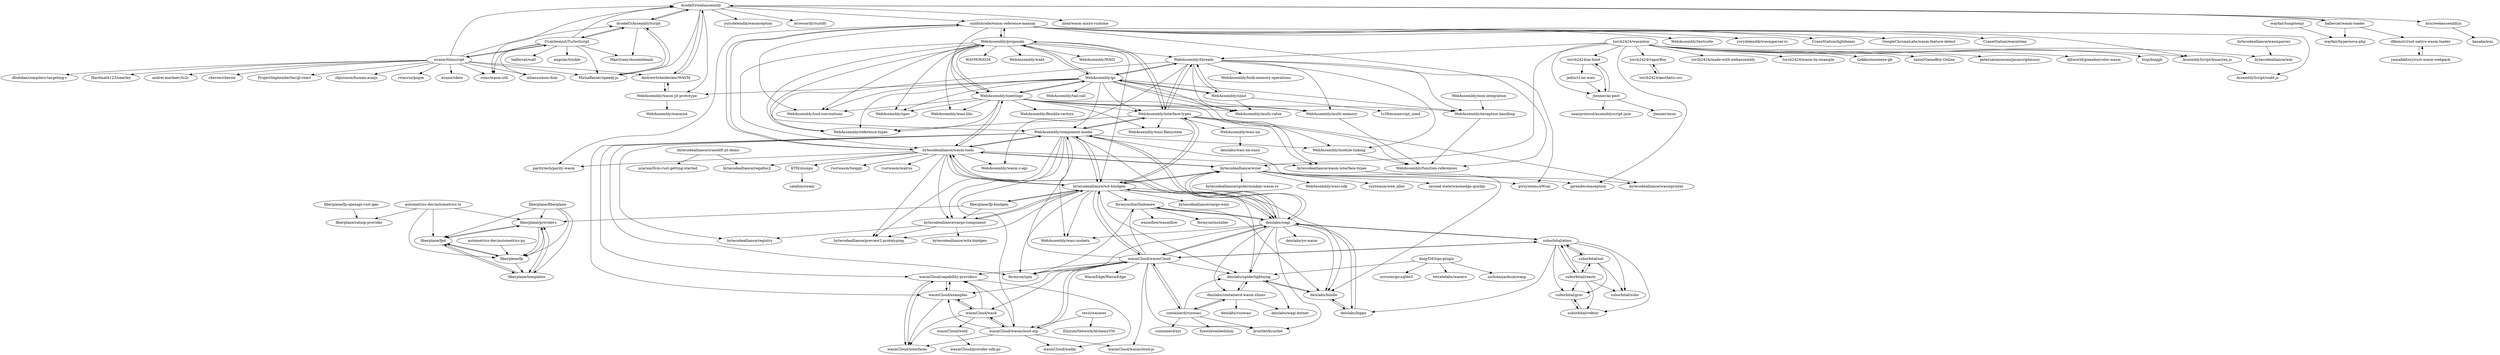 digraph G {
"dcodeIO/webassembly" -> "dcodeIO/AssemblyScript"
"dcodeIO/webassembly" -> "ballercat/wasm-loader"
"dcodeIO/webassembly" -> "MichaReiser/speedy.js"
"dcodeIO/webassembly" -> "AndrewScheidecker/WAVM"
"dcodeIO/webassembly" -> "rsms/wasm-util"
"dcodeIO/webassembly" -> "xtuc/webassemblyjs"
"dcodeIO/webassembly" -> "WebAssembly/wasm-jit-prototype"
"dcodeIO/webassembly" -> "sunfishcode/wasm-reference-manual"
"dcodeIO/webassembly" -> "yurydelendik/wasmception"
"dcodeIO/webassembly" -> "browserify/rustify"
"dcodeIO/webassembly" -> "intel/wasm-micro-runtime" ["e"=1]
"torch2424/wasmboy" -> "torch2424/vaporBoy"
"torch2424/wasmboy" -> "torch2424/wasm-by-example"
"torch2424/wasmboy" -> "torch2424/as-bind"
"torch2424/wasmboy" -> "taisel/GameBoy-Online" ["e"=1]
"torch2424/wasmboy" -> "jprendes/emception"
"torch2424/wasmboy" -> "WebAssembly/threads"
"torch2424/wasmboy" -> "petersalomonsen/javascriptmusic" ["e"=1]
"torch2424/wasmboy" -> "djhworld/gomeboycolor-wasm"
"torch2424/wasmboy" -> "binji/binjgb" ["e"=1]
"torch2424/wasmboy" -> "bytecodealliance/wizer"
"torch2424/wasmboy" -> "torch2424/made-with-webassembly"
"torch2424/wasmboy" -> "jtenner/as-pect"
"torch2424/wasmboy" -> "bytecodealliance/wat"
"torch2424/wasmboy" -> "AssemblyScript/binaryen.js"
"torch2424/wasmboy" -> "Gekkio/mooneye-gb" ["e"=1]
"WebAssembly/module-linking" -> "WebAssembly/function-references"
"WebAssembly/proposals" -> "WebAssembly/meetings"
"WebAssembly/proposals" -> "WebAssembly/gc"
"WebAssembly/proposals" -> "WebAssembly/interface-types"
"WebAssembly/proposals" -> "WebAssembly/spec" ["e"=1]
"WebAssembly/proposals" -> "WebAssembly/reference-types"
"WebAssembly/proposals" -> "WebAssembly/WASI" ["e"=1]
"WebAssembly/proposals" -> "WebAssembly/component-model"
"WebAssembly/proposals" -> "sunfishcode/wasm-reference-manual"
"WebAssembly/proposals" -> "WebAssembly/threads"
"WebAssembly/proposals" -> "bytecodealliance/wasm-tools"
"WebAssembly/proposals" -> "WebAssembly/wasi-libc" ["e"=1]
"WebAssembly/proposals" -> "bytecodealliance/wit-bindgen"
"WebAssembly/proposals" -> "WebAssembly/tool-conventions"
"WebAssembly/proposals" -> "WAVM/WAVM" ["e"=1]
"WebAssembly/proposals" -> "WebAssembly/wabt" ["e"=1]
"WebAssembly/simd" -> "WebAssembly/threads"
"WebAssembly/simd" -> "tc39/ecmascript_simd"
"WebAssembly/simd" -> "WebAssembly/multi-value"
"WebAssembly/simd" -> "WebAssembly/gc"
"WebAssembly/threads" -> "WebAssembly/exception-handling"
"WebAssembly/threads" -> "WebAssembly/simd"
"WebAssembly/threads" -> "WebAssembly/reference-types"
"WebAssembly/threads" -> "WebAssembly/module-linking"
"WebAssembly/threads" -> "WebAssembly/gc"
"WebAssembly/threads" -> "WebAssembly/bulk-memory-operations"
"WebAssembly/threads" -> "WebAssembly/function-references"
"WebAssembly/threads" -> "WebAssembly/interface-types"
"WebAssembly/threads" -> "WebAssembly/wasm-c-api" ["e"=1]
"WebAssembly/threads" -> "WebAssembly/multi-value"
"WebAssembly/threads" -> "WebAssembly/multi-memory"
"WebAssembly/gc" -> "WebAssembly/reference-types"
"WebAssembly/gc" -> "WebAssembly/proposals"
"WebAssembly/gc" -> "WebAssembly/threads"
"WebAssembly/gc" -> "WebAssembly/exception-handling"
"WebAssembly/gc" -> "WebAssembly/interface-types"
"WebAssembly/gc" -> "WebAssembly/meetings"
"WebAssembly/gc" -> "WebAssembly/component-model"
"WebAssembly/gc" -> "WebAssembly/tool-conventions"
"WebAssembly/gc" -> "WebAssembly/simd"
"WebAssembly/gc" -> "WebAssembly/wasm-jit-prototype"
"WebAssembly/gc" -> "WebAssembly/multi-memory"
"WebAssembly/gc" -> "WebAssembly/tail-call"
"WebAssembly/gc" -> "WebAssembly/spec" ["e"=1]
"WebAssembly/gc" -> "WebAssembly/multi-value"
"WebAssembly/gc" -> "WebAssembly/function-references"
"WebAssembly/meetings" -> "WebAssembly/tool-conventions"
"WebAssembly/meetings" -> "WebAssembly/proposals"
"WebAssembly/meetings" -> "WebAssembly/exception-handling"
"WebAssembly/meetings" -> "WebAssembly/reference-types"
"WebAssembly/meetings" -> "WebAssembly/multi-memory"
"WebAssembly/meetings" -> "WebAssembly/wasi-filesystem"
"WebAssembly/meetings" -> "WebAssembly/spec" ["e"=1]
"WebAssembly/meetings" -> "WebAssembly/flexible-vectors"
"WebAssembly/meetings" -> "WebAssembly/interface-types"
"WebAssembly/meetings" -> "WebAssembly/wasi-libc" ["e"=1]
"WebAssembly/meetings" -> "WebAssembly/gc"
"WebAssembly/meetings" -> "bytecodealliance/wasm-tools"
"WebAssembly/meetings" -> "bytecodealliance/wasm-interface-types"
"WebAssembly/meetings" -> "WebAssembly/multi-value"
"bytecodealliance/wasm-tools" -> "bytecodealliance/wit-bindgen"
"bytecodealliance/wasm-tools" -> "bytecodealliance/wizer"
"bytecodealliance/wasm-tools" -> "bytecodealliance/cargo-component"
"bytecodealliance/wasm-tools" -> "deislabs/wagi"
"bytecodealliance/wasm-tools" -> "sunfishcode/wasm-reference-manual"
"bytecodealliance/wasm-tools" -> "WebAssembly/component-model"
"bytecodealliance/wasm-tools" -> "bytecodealliance/regalloc2"
"bytecodealliance/wasm-tools" -> "rustwasm/walrus" ["e"=1]
"bytecodealliance/wasm-tools" -> "bytecodealliance/wasm-interface-types"
"bytecodealliance/wasm-tools" -> "bytecodealliance/preview2-prototyping"
"bytecodealliance/wasm-tools" -> "WebAssembly/meetings"
"bytecodealliance/wasm-tools" -> "WebAssembly/wasm-c-api" ["e"=1]
"bytecodealliance/wasm-tools" -> "KTH/slumps"
"bytecodealliance/wasm-tools" -> "rustwasm/twiggy" ["e"=1]
"bytecodealliance/wasm-tools" -> "paritytech/parity-wasm" ["e"=1]
"torch2424/as-bind" -> "jtenner/as-pect"
"torch2424/as-bind" -> "jedisct1/as-wasi"
"bytecodealliance/wit-bindgen" -> "WebAssembly/component-model"
"bytecodealliance/wit-bindgen" -> "bytecodealliance/wasm-tools"
"bytecodealliance/wit-bindgen" -> "bytecodealliance/cargo-component"
"bytecodealliance/wit-bindgen" -> "fiberplane/fp-bindgen"
"bytecodealliance/wit-bindgen" -> "bytecodealliance/preview2-prototyping"
"bytecodealliance/wit-bindgen" -> "deislabs/bindle"
"bytecodealliance/wit-bindgen" -> "deislabs/spiderlightning"
"bytecodealliance/wit-bindgen" -> "deislabs/wagi"
"bytecodealliance/wit-bindgen" -> "WebAssembly/interface-types"
"bytecodealliance/wit-bindgen" -> "wasmCloud/wasmCloud"
"bytecodealliance/wit-bindgen" -> "fermyon/bartholomew"
"bytecodealliance/wit-bindgen" -> "bytecodealliance/cargo-wasi" ["e"=1]
"bytecodealliance/wit-bindgen" -> "fermyon/spin" ["e"=1]
"bytecodealliance/wit-bindgen" -> "bytecodealliance/wizer"
"bytecodealliance/wit-bindgen" -> "WebAssembly/wasi-sockets"
"bytecodealliance/wizer" -> "WebAssembly/wasi-sdk" ["e"=1]
"bytecodealliance/wizer" -> "bytecodealliance/wasm-tools"
"bytecodealliance/wizer" -> "rustwasm/wee_alloc" ["e"=1]
"bytecodealliance/wizer" -> "gwsystems/aWsm" ["e"=1]
"bytecodealliance/wizer" -> "bytecodealliance/wit-bindgen"
"bytecodealliance/wizer" -> "deislabs/wagi"
"bytecodealliance/wizer" -> "jprendes/emception"
"bytecodealliance/wizer" -> "second-state/wasmedge-quickjs" ["e"=1]
"bytecodealliance/wizer" -> "bytecodealliance/spidermonkey-wasm-rs"
"containerd/runwasi" -> "deislabs/containerd-wasm-shims"
"containerd/runwasi" -> "deislabs/spiderlightning"
"containerd/runwasi" -> "krustlet/krustlet" ["e"=1]
"containerd/runwasi" -> "wasmCloud/wasmCloud"
"containerd/runwasi" -> "fuweid/embedshim" ["e"=1]
"containerd/runwasi" -> "containerd/nri" ["e"=1]
"WebAssembly/exception-handling" -> "WebAssembly/function-references"
"MichaReiser/speedy.js" -> "dcodeIO/AssemblyScript"
"torch2424/vaporBoy" -> "torch2424/aesthetic-css"
"deislabs/wagi" -> "deislabs/hippo"
"deislabs/wagi" -> "fermyon/spin" ["e"=1]
"deislabs/wagi" -> "fermyon/bartholomew"
"deislabs/wagi" -> "deislabs/bindle"
"deislabs/wagi" -> "krustlet/krustlet" ["e"=1]
"deislabs/wagi" -> "deislabs/spiderlightning"
"deislabs/wagi" -> "bytecodealliance/wit-bindgen"
"deislabs/wagi" -> "wasmCloud/wasmCloud"
"deislabs/wagi" -> "WebAssembly/component-model"
"deislabs/wagi" -> "bytecodealliance/wasm-tools"
"deislabs/wagi" -> "bytecodealliance/wizer"
"deislabs/wagi" -> "deislabs/containerd-wasm-shims"
"deislabs/wagi" -> "WebAssembly/wasi-sockets"
"deislabs/wagi" -> "suborbital/atmo"
"deislabs/wagi" -> "deislabs/yo-wasm"
"fiberplane/fp-bindgen" -> "bytecodealliance/wit-bindgen"
"fiberplane/fp-bindgen" -> "bytecodealliance/cargo-component"
"fiberplane/fp-bindgen" -> "fiberplane/providers"
"bytecodealliance/cranelift-jit-demo" -> "ucarion/llvm-rust-getting-started"
"bytecodealliance/cranelift-jit-demo" -> "bytecodealliance/regalloc2"
"AndrewScheidecker/WAVM" -> "WebAssembly/wasm-jit-prototype"
"AndrewScheidecker/WAVM" -> "dcodeIO/webassembly"
"sunfishcode/wasm-reference-manual" -> "WebAssembly/testsuite"
"sunfishcode/wasm-reference-manual" -> "bytecodealliance/wasm-tools"
"sunfishcode/wasm-reference-manual" -> "AssemblyScript/wabt.js"
"sunfishcode/wasm-reference-manual" -> "paritytech/parity-wasm" ["e"=1]
"sunfishcode/wasm-reference-manual" -> "WebAssembly/meetings"
"sunfishcode/wasm-reference-manual" -> "AssemblyScript/binaryen.js"
"sunfishcode/wasm-reference-manual" -> "yurydelendik/wasmparser.rs"
"sunfishcode/wasm-reference-manual" -> "CraneStation/lightbeam" ["e"=1]
"sunfishcode/wasm-reference-manual" -> "WebAssembly/tool-conventions"
"sunfishcode/wasm-reference-manual" -> "GoogleChromeLabs/wasm-feature-detect"
"sunfishcode/wasm-reference-manual" -> "gwsystems/aWsm" ["e"=1]
"sunfishcode/wasm-reference-manual" -> "CraneStation/wasmtime" ["e"=1]
"sunfishcode/wasm-reference-manual" -> "WebAssembly/proposals"
"WebAssembly/interface-types" -> "WebAssembly/reference-types"
"WebAssembly/interface-types" -> "WebAssembly/module-linking"
"WebAssembly/interface-types" -> "WebAssembly/component-model"
"WebAssembly/interface-types" -> "bytecodealliance/wit-bindgen"
"WebAssembly/interface-types" -> "WebAssembly/threads"
"WebAssembly/interface-types" -> "WebAssembly/proposals"
"WebAssembly/interface-types" -> "bytecodealliance/wasm-interface-types"
"WebAssembly/interface-types" -> "WebAssembly/wasi-filesystem"
"WebAssembly/interface-types" -> "WebAssembly/wasi-nn"
"WebAssembly/interface-types" -> "bytecodealliance/wasmprinter"
"knqyf263/go-plugin" -> "deislabs/spiderlightning"
"knqyf263/go-plugin" -> "ncruces/go-sqlite3"
"knqyf263/go-plugin" -> "tetratelabs/wazero" ["e"=1]
"knqyf263/go-plugin" -> "nicholasjackson/wasp"
"01alchemist/TurboScript" -> "dcodeIO/AssemblyScript"
"01alchemist/TurboScript" -> "evanw/thinscript"
"01alchemist/TurboScript" -> "MichaReiser/speedy.js"
"01alchemist/TurboScript" -> "ballercat/walt" ["e"=1]
"01alchemist/TurboScript" -> "MaxGraey/Assembleash"
"01alchemist/TurboScript" -> "angular/tsickle" ["e"=1]
"01alchemist/TurboScript" -> "dcodeIO/webassembly"
"01alchemist/TurboScript" -> "rsms/wasm-util"
"01alchemist/TurboScript" -> "mbasso/asm-dom" ["e"=1]
"torch2424/aesthetic-css" -> "torch2424/vaporBoy"
"dcodeIO/AssemblyScript" -> "dcodeIO/webassembly"
"dcodeIO/AssemblyScript" -> "MichaReiser/speedy.js"
"dcodeIO/AssemblyScript" -> "MaxGraey/Assembleash"
"dcodeIO/AssemblyScript" -> "01alchemist/TurboScript"
"wasmCloud/wasmCloud" -> "wasmCloud/wasmcloud-otp"
"wasmCloud/wasmCloud" -> "wasmCloud/wash"
"wasmCloud/wasmCloud" -> "krustlet/krustlet" ["e"=1]
"wasmCloud/wasmCloud" -> "wasmCloud/examples"
"wasmCloud/wasmCloud" -> "wasmCloud/capability-providers"
"wasmCloud/wasmCloud" -> "suborbital/atmo"
"wasmCloud/wasmCloud" -> "containerd/runwasi"
"wasmCloud/wasmCloud" -> "bytecodealliance/wit-bindgen"
"wasmCloud/wasmCloud" -> "deislabs/wagi"
"wasmCloud/wasmCloud" -> "WasmEdge/WasmEdge" ["e"=1]
"wasmCloud/wasmCloud" -> "fermyon/spin" ["e"=1]
"wasmCloud/wasmCloud" -> "WebAssembly/component-model"
"wasmCloud/wasmCloud" -> "wasmCloud/wasmcloud-js"
"wasmCloud/wasmCloud" -> "fermyon/bartholomew"
"wasmCloud/wasmCloud" -> "deislabs/spiderlightning"
"WebAssembly/wasi-nn" -> "deislabs/wasi-nn-onnx"
"WebAssembly/multi-memory" -> "WebAssembly/function-references"
"evanw/thinscript" -> "01alchemist/TurboScript"
"evanw/thinscript" -> "dcodeIO/AssemblyScript"
"evanw/thinscript" -> "evanw/skew" ["e"=1]
"evanw/thinscript" -> "dbohdan/compilers-targeting-c" ["e"=1]
"evanw/thinscript" -> "Hardmath123/nearley" ["e"=1]
"evanw/thinscript" -> "rsms/wasm-util"
"evanw/thinscript" -> "andrei-markeev/ts2c" ["e"=1]
"evanw/thinscript" -> "AndrewScheidecker/WAVM"
"evanw/thinscript" -> "cherow/cherow" ["e"=1]
"evanw/thinscript" -> "MichaReiser/speedy.js"
"evanw/thinscript" -> "ProjectSeptemberInc/gl-react" ["e"=1]
"evanw/thinscript" -> "dcodeIO/webassembly"
"evanw/thinscript" -> "zbjornson/human-asmjs"
"evanw/thinscript" -> "rstacruz/pnpm" ["e"=1]
"evanw/thinscript" -> "mbasso/asm-dom" ["e"=1]
"ballercat/wasm-loader" -> "dcodeIO/webassembly"
"ballercat/wasm-loader" -> "wayfair/hypernova-php"
"ballercat/wasm-loader" -> "dflemstr/rust-native-wasm-loader"
"wayfair/tungstenjs" -> "wayfair/hypernova-php"
"tessi/wasmex" -> "wasmCloud/wasmcloud-otp"
"tessi/wasmex" -> "ElixiumNetwork/AlchemyVM"
"WebAssembly/component-model" -> "bytecodealliance/wit-bindgen"
"WebAssembly/component-model" -> "bytecodealliance/cargo-component"
"WebAssembly/component-model" -> "bytecodealliance/preview2-prototyping"
"WebAssembly/component-model" -> "WebAssembly/interface-types"
"WebAssembly/component-model" -> "WebAssembly/module-linking"
"WebAssembly/component-model" -> "WebAssembly/wasi-sockets"
"WebAssembly/component-model" -> "deislabs/spiderlightning"
"WebAssembly/component-model" -> "deislabs/bindle"
"WebAssembly/component-model" -> "bytecodealliance/registry"
"WebAssembly/component-model" -> "deislabs/wagi"
"WebAssembly/component-model" -> "wasmCloud/capability-providers"
"WebAssembly/component-model" -> "wasmCloud/examples"
"WebAssembly/component-model" -> "bytecodealliance/wasm-tools"
"WebAssembly/component-model" -> "fermyon/spin" ["e"=1]
"WebAssembly/component-model" -> "wasmCloud/wasmcloud-otp"
"KTH/slumps" -> "satabin/swam"
"suborbital/reactr" -> "suborbital/vektor"
"suborbital/reactr" -> "suborbital/subo"
"suborbital/reactr" -> "suborbital/grav"
"suborbital/reactr" -> "suborbital/atmo"
"suborbital/reactr" -> "suborbital/sat"
"deislabs/spiderlightning" -> "deislabs/containerd-wasm-shims"
"deislabs/spiderlightning" -> "deislabs/wagi-dotnet"
"deislabs/spiderlightning" -> "deislabs/bindle"
"bytecodealliance/cargo-component" -> "bytecodealliance/preview2-prototyping"
"bytecodealliance/cargo-component" -> "bytecodealliance/registry"
"bytecodealliance/cargo-component" -> "bytecodealliance/wit-bindgen"
"bytecodealliance/cargo-component" -> "bytecodealliance/witx-bindgen"
"fermyon/bartholomew" -> "fermyon/installer"
"fermyon/bartholomew" -> "deislabs/bindle"
"fermyon/bartholomew" -> "fermyon/spin" ["e"=1]
"fermyon/bartholomew" -> "deislabs/wagi"
"fermyon/bartholomew" -> "wasmflow/wasmflow"
"suborbital/sat" -> "suborbital/atmo"
"suborbital/sat" -> "suborbital/grav"
"suborbital/sat" -> "suborbital/subo"
"suborbital/sat" -> "suborbital/reactr"
"suborbital/atmo" -> "suborbital/sat"
"suborbital/atmo" -> "suborbital/reactr"
"suborbital/atmo" -> "suborbital/subo"
"suborbital/atmo" -> "suborbital/vektor"
"suborbital/atmo" -> "suborbital/grav"
"suborbital/atmo" -> "wasmCloud/wasmCloud"
"suborbital/atmo" -> "deislabs/hippo"
"suborbital/atmo" -> "deislabs/wagi"
"deislabs/bindle" -> "deislabs/spiderlightning"
"deislabs/bindle" -> "deislabs/hippo"
"WebAssembly/wasm-jit-prototype" -> "WebAssembly/wasmint"
"WebAssembly/wasm-jit-prototype" -> "AndrewScheidecker/WAVM"
"AssemblyScript/binaryen.js" -> "AssemblyScript/wabt.js"
"suborbital/vektor" -> "suborbital/grav"
"xtuc/webassemblyjs" -> "kanaka/wac" ["e"=1]
"deislabs/hippo" -> "deislabs/wagi"
"deislabs/hippo" -> "deislabs/bindle"
"fiberplane/fiberplane" -> "fiberplane/fpd"
"fiberplane/fiberplane" -> "fiberplane/fp"
"fiberplane/fiberplane" -> "fiberplane/providers"
"fiberplane/fiberplane" -> "fiberplane/templates"
"autometrics-dev/autometrics-ts" -> "fiberplane/fpd"
"autometrics-dev/autometrics-ts" -> "fiberplane/fp"
"autometrics-dev/autometrics-ts" -> "fiberplane/providers"
"autometrics-dev/autometrics-ts" -> "fiberplane/catnip-provider"
"jtenner/as-pect" -> "jtenner/ason"
"jtenner/as-pect" -> "nearprotocol/assemblyscript-json"
"jtenner/as-pect" -> "torch2424/as-bind"
"WebAssembly/esm-integration" -> "WebAssembly/exception-handling"
"dflemstr/rust-native-wasm-loader" -> "yamafaktory/rust-wasm-webpack"
"yamafaktory/rust-wasm-webpack" -> "dflemstr/rust-native-wasm-loader"
"deislabs/containerd-wasm-shims" -> "deislabs/spiderlightning"
"deislabs/containerd-wasm-shims" -> "deislabs/runwasi"
"deislabs/containerd-wasm-shims" -> "containerd/runwasi"
"deislabs/containerd-wasm-shims" -> "deislabs/wagi-dotnet"
"jedisct1/as-wasi" -> "jtenner/as-pect"
"suborbital/grav" -> "suborbital/vektor"
"wasmCloud/wasmcloud-otp" -> "wasmCloud/wash"
"wasmCloud/wasmcloud-otp" -> "wasmCloud/capability-providers"
"wasmCloud/wasmcloud-otp" -> "wasmCloud/examples"
"wasmCloud/wasmcloud-otp" -> "wasmCloud/interfaces"
"wasmCloud/wasmcloud-otp" -> "wasmCloud/wasmcloud-js"
"wasmCloud/wasmcloud-otp" -> "wasmCloud/wasmCloud"
"wasmCloud/wasmcloud-otp" -> "wasmCloud/wadm"
"wasmCloud/examples" -> "wasmCloud/capability-providers"
"wasmCloud/examples" -> "wasmCloud/wash"
"wasmCloud/examples" -> "wasmCloud/interfaces"
"fiberplane/fp" -> "fiberplane/fpd"
"fiberplane/fp" -> "fiberplane/providers"
"fiberplane/fp" -> "fiberplane/templates"
"fiberplane/fpd" -> "fiberplane/providers"
"fiberplane/fpd" -> "fiberplane/templates"
"fiberplane/fpd" -> "fiberplane/fp"
"fiberplane/providers" -> "fiberplane/fpd"
"fiberplane/providers" -> "fiberplane/templates"
"fiberplane/providers" -> "fiberplane/fp"
"fiberplane/templates" -> "fiberplane/fpd"
"fiberplane/templates" -> "fiberplane/providers"
"bytecodealliance/wasmparser" -> "bytecodealliance/wat"
"wasmCloud/capability-providers" -> "wasmCloud/interfaces"
"wasmCloud/capability-providers" -> "wasmCloud/wadm"
"wasmCloud/capability-providers" -> "wasmCloud/examples"
"wasmCloud/interfaces" -> "wasmCloud/capability-providers"
"wasmCloud/wash" -> "wasmCloud/wasmcloud-otp"
"wasmCloud/wash" -> "wasmCloud/capability-providers"
"wasmCloud/wash" -> "wasmCloud/examples"
"wasmCloud/wash" -> "wasmCloud/interfaces"
"wasmCloud/wash" -> "wasmCloud/weld"
"bytecodealliance/wasm-interface-types" -> "bytecodealliance/wasmprinter"
"autometrics-dev/autometrics-py" -> "fiberplane/fp"
"fiberplane/fp-openapi-rust-gen" -> "fiberplane/catnip-provider"
"wasmCloud/weld" -> "wasmCloud/provider-sdk-go"
"dcodeIO/webassembly" ["l"="-8.771,5.889"]
"dcodeIO/AssemblyScript" ["l"="-8.758,5.851"]
"ballercat/wasm-loader" ["l"="-8.845,5.89"]
"MichaReiser/speedy.js" ["l"="-8.738,5.842"]
"AndrewScheidecker/WAVM" ["l"="-8.767,5.918"]
"rsms/wasm-util" ["l"="-8.795,5.861"]
"xtuc/webassemblyjs" ["l"="-8.71,5.878"]
"WebAssembly/wasm-jit-prototype" ["l"="-8.755,5.963"]
"sunfishcode/wasm-reference-manual" ["l"="-8.655,6.023"]
"yurydelendik/wasmception" ["l"="-8.807,5.91"]
"browserify/rustify" ["l"="-8.837,5.845"]
"intel/wasm-micro-runtime" ["l"="-9.653,4.947"]
"torch2424/wasmboy" ["l"="-8.528,6.028"]
"torch2424/vaporBoy" ["l"="-8.509,5.955"]
"torch2424/wasm-by-example" ["l"="-8.469,6.031"]
"torch2424/as-bind" ["l"="-8.469,5.998"]
"taisel/GameBoy-Online" ["l"="-43.366,15.688"]
"jprendes/emception" ["l"="-8.53,6.072"]
"WebAssembly/threads" ["l"="-8.683,6.115"]
"petersalomonsen/javascriptmusic" ["l"="-18.348,-32.23"]
"djhworld/gomeboycolor-wasm" ["l"="-8.505,6.003"]
"binji/binjgb" ["l"="-43.3,15.693"]
"bytecodealliance/wizer" ["l"="-8.567,6.116"]
"torch2424/made-with-webassembly" ["l"="-8.53,5.984"]
"jtenner/as-pect" ["l"="-8.464,5.978"]
"bytecodealliance/wat" ["l"="-8.484,6.054"]
"AssemblyScript/binaryen.js" ["l"="-8.589,6.004"]
"Gekkio/mooneye-gb" ["l"="-43.294,15.674"]
"WebAssembly/module-linking" ["l"="-8.671,6.144"]
"WebAssembly/function-references" ["l"="-8.707,6.124"]
"WebAssembly/proposals" ["l"="-8.651,6.088"]
"WebAssembly/meetings" ["l"="-8.672,6.078"]
"WebAssembly/gc" ["l"="-8.696,6.087"]
"WebAssembly/interface-types" ["l"="-8.644,6.117"]
"WebAssembly/spec" ["l"="-9.593,4.716"]
"WebAssembly/reference-types" ["l"="-8.668,6.103"]
"WebAssembly/WASI" ["l"="-9.443,4.792"]
"WebAssembly/component-model" ["l"="-8.623,6.165"]
"bytecodealliance/wasm-tools" ["l"="-8.62,6.111"]
"WebAssembly/wasi-libc" ["l"="-9.606,4.772"]
"bytecodealliance/wit-bindgen" ["l"="-8.605,6.157"]
"WebAssembly/tool-conventions" ["l"="-8.675,6.048"]
"WAVM/WAVM" ["l"="-9.551,4.783"]
"WebAssembly/wabt" ["l"="-9.562,4.731"]
"WebAssembly/simd" ["l"="-8.732,6.124"]
"tc39/ecmascript_simd" ["l"="-8.782,6.155"]
"WebAssembly/multi-value" ["l"="-8.708,6.108"]
"WebAssembly/exception-handling" ["l"="-8.73,6.097"]
"WebAssembly/bulk-memory-operations" ["l"="-8.712,6.155"]
"WebAssembly/wasm-c-api" ["l"="-9.657,4.763"]
"WebAssembly/multi-memory" ["l"="-8.712,6.093"]
"WebAssembly/tail-call" ["l"="-8.743,6.067"]
"WebAssembly/wasi-filesystem" ["l"="-8.643,6.066"]
"WebAssembly/flexible-vectors" ["l"="-8.698,6.042"]
"bytecodealliance/wasm-interface-types" ["l"="-8.629,6.085"]
"bytecodealliance/cargo-component" ["l"="-8.644,6.164"]
"deislabs/wagi" ["l"="-8.571,6.168"]
"bytecodealliance/regalloc2" ["l"="-8.714,6.06"]
"rustwasm/walrus" ["l"="-9.621,5.026"]
"bytecodealliance/preview2-prototyping" ["l"="-8.625,6.143"]
"KTH/slumps" ["l"="-8.6,6.063"]
"rustwasm/twiggy" ["l"="-9.262,5.187"]
"paritytech/parity-wasm" ["l"="46.984,-22.654"]
"jedisct1/as-wasi" ["l"="-8.434,5.984"]
"fiberplane/fp-bindgen" ["l"="-8.66,6.201"]
"deislabs/bindle" ["l"="-8.573,6.188"]
"deislabs/spiderlightning" ["l"="-8.568,6.216"]
"wasmCloud/wasmCloud" ["l"="-8.589,6.216"]
"fermyon/bartholomew" ["l"="-8.551,6.193"]
"bytecodealliance/cargo-wasi" ["l"="-9.705,4.77"]
"fermyon/spin" ["l"="-9.027,4.754"]
"WebAssembly/wasi-sockets" ["l"="-8.603,6.184"]
"WebAssembly/wasi-sdk" ["l"="-9.633,4.75"]
"rustwasm/wee_alloc" ["l"="-9.376,5.071"]
"gwsystems/aWsm" ["l"="-11.044,-1.413"]
"second-state/wasmedge-quickjs" ["l"="-32.283,41.037"]
"bytecodealliance/spidermonkey-wasm-rs" ["l"="-8.528,6.111"]
"containerd/runwasi" ["l"="-8.567,6.248"]
"deislabs/containerd-wasm-shims" ["l"="-8.544,6.221"]
"krustlet/krustlet" ["l"="-9.067,4.81"]
"fuweid/embedshim" ["l"="-11.15,0.094"]
"containerd/nri" ["l"="-9.554,2.746"]
"torch2424/aesthetic-css" ["l"="-8.5,5.924"]
"deislabs/hippo" ["l"="-8.536,6.176"]
"suborbital/atmo" ["l"="-8.514,6.217"]
"deislabs/yo-wasm" ["l"="-8.54,6.148"]
"fiberplane/providers" ["l"="-8.714,6.256"]
"bytecodealliance/cranelift-jit-demo" ["l"="-8.777,6.044"]
"ucarion/llvm-rust-getting-started" ["l"="-8.813,6.042"]
"WebAssembly/testsuite" ["l"="-8.686,5.991"]
"AssemblyScript/wabt.js" ["l"="-8.62,5.996"]
"yurydelendik/wasmparser.rs" ["l"="-8.66,5.986"]
"CraneStation/lightbeam" ["l"="-9.563,4.982"]
"GoogleChromeLabs/wasm-feature-detect" ["l"="-8.64,5.96"]
"CraneStation/wasmtime" ["l"="-9.496,4.954"]
"WebAssembly/wasi-nn" ["l"="-8.588,6.083"]
"bytecodealliance/wasmprinter" ["l"="-8.613,6.089"]
"knqyf263/go-plugin" ["l"="-8.541,6.304"]
"ncruces/go-sqlite3" ["l"="-8.54,6.342"]
"tetratelabs/wazero" ["l"="-13.453,1.596"]
"nicholasjackson/wasp" ["l"="-8.52,6.326"]
"01alchemist/TurboScript" ["l"="-8.761,5.826"]
"evanw/thinscript" ["l"="-8.787,5.833"]
"ballercat/walt" ["l"="25.877,-26.131"]
"MaxGraey/Assembleash" ["l"="-8.74,5.807"]
"angular/tsickle" ["l"="23.195,-32.188"]
"mbasso/asm-dom" ["l"="-9.65,4.791"]
"wasmCloud/wasmcloud-otp" ["l"="-8.623,6.24"]
"wasmCloud/wash" ["l"="-8.619,6.254"]
"wasmCloud/examples" ["l"="-8.619,6.224"]
"wasmCloud/capability-providers" ["l"="-8.632,6.224"]
"WasmEdge/WasmEdge" ["l"="-9.346,4.786"]
"wasmCloud/wasmcloud-js" ["l"="-8.599,6.252"]
"deislabs/wasi-nn-onnx" ["l"="-8.565,6.064"]
"evanw/skew" ["l"="-12.538,25.825"]
"dbohdan/compilers-targeting-c" ["l"="-11.945,23.651"]
"Hardmath123/nearley" ["l"="13.042,-31.1"]
"andrei-markeev/ts2c" ["l"="-32.367,40.912"]
"cherow/cherow" ["l"="22.932,-33.979"]
"ProjectSeptemberInc/gl-react" ["l"="25.398,-29.668"]
"zbjornson/human-asmjs" ["l"="-8.806,5.786"]
"rstacruz/pnpm" ["l"="28.409,-32.205"]
"wayfair/hypernova-php" ["l"="-8.896,5.903"]
"dflemstr/rust-native-wasm-loader" ["l"="-8.894,5.863"]
"wayfair/tungstenjs" ["l"="-8.933,5.909"]
"tessi/wasmex" ["l"="-8.647,6.308"]
"ElixiumNetwork/AlchemyVM" ["l"="-8.656,6.34"]
"bytecodealliance/registry" ["l"="-8.644,6.184"]
"satabin/swam" ["l"="-8.587,6.038"]
"suborbital/reactr" ["l"="-8.472,6.238"]
"suborbital/vektor" ["l"="-8.46,6.218"]
"suborbital/subo" ["l"="-8.484,6.26"]
"suborbital/grav" ["l"="-8.477,6.22"]
"suborbital/sat" ["l"="-8.492,6.241"]
"deislabs/wagi-dotnet" ["l"="-8.546,6.241"]
"bytecodealliance/witx-bindgen" ["l"="-8.68,6.18"]
"fermyon/installer" ["l"="-8.526,6.246"]
"wasmflow/wasmflow" ["l"="-8.506,6.172"]
"WebAssembly/wasmint" ["l"="-8.787,5.972"]
"kanaka/wac" ["l"="-9.883,4.938"]
"fiberplane/fiberplane" ["l"="-8.719,6.282"]
"fiberplane/fpd" ["l"="-8.727,6.264"]
"fiberplane/fp" ["l"="-8.731,6.276"]
"fiberplane/templates" ["l"="-8.715,6.269"]
"autometrics-dev/autometrics-ts" ["l"="-8.744,6.268"]
"fiberplane/catnip-provider" ["l"="-8.765,6.278"]
"jtenner/ason" ["l"="-8.456,5.952"]
"nearprotocol/assemblyscript-json" ["l"="-8.431,5.951"]
"WebAssembly/esm-integration" ["l"="-8.79,6.103"]
"yamafaktory/rust-wasm-webpack" ["l"="-8.916,5.85"]
"deislabs/runwasi" ["l"="-8.493,6.197"]
"wasmCloud/interfaces" ["l"="-8.64,6.24"]
"wasmCloud/wadm" ["l"="-8.65,6.249"]
"bytecodealliance/wasmparser" ["l"="-8.449,6.064"]
"wasmCloud/weld" ["l"="-8.619,6.285"]
"autometrics-dev/autometrics-py" ["l"="-8.746,6.3"]
"fiberplane/fp-openapi-rust-gen" ["l"="-8.781,6.288"]
"wasmCloud/provider-sdk-go" ["l"="-8.613,6.305"]
}